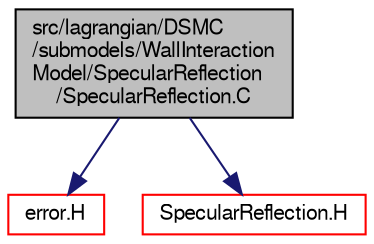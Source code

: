 digraph "src/lagrangian/DSMC/submodels/WallInteractionModel/SpecularReflection/SpecularReflection.C"
{
  bgcolor="transparent";
  edge [fontname="FreeSans",fontsize="10",labelfontname="FreeSans",labelfontsize="10"];
  node [fontname="FreeSans",fontsize="10",shape=record];
  Node1 [label="src/lagrangian/DSMC\l/submodels/WallInteraction\lModel/SpecularReflection\l/SpecularReflection.C",height=0.2,width=0.4,color="black", fillcolor="grey75", style="filled" fontcolor="black"];
  Node1 -> Node2 [color="midnightblue",fontsize="10",style="solid",fontname="FreeSans"];
  Node2 [label="error.H",height=0.2,width=0.4,color="red",URL="$a07263.html"];
  Node1 -> Node3 [color="midnightblue",fontsize="10",style="solid",fontname="FreeSans"];
  Node3 [label="SpecularReflection.H",height=0.2,width=0.4,color="red",URL="$a05991.html"];
}
